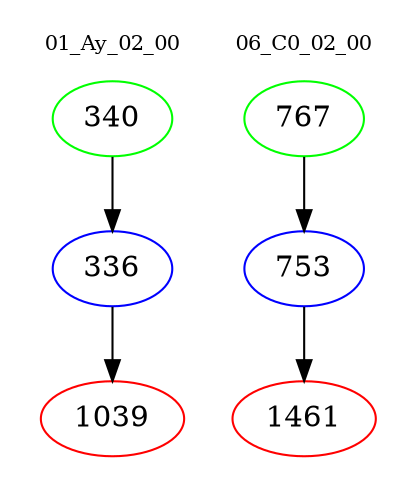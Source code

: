 digraph{
subgraph cluster_0 {
color = white
label = "01_Ay_02_00";
fontsize=10;
T0_340 [label="340", color="green"]
T0_340 -> T0_336 [color="black"]
T0_336 [label="336", color="blue"]
T0_336 -> T0_1039 [color="black"]
T0_1039 [label="1039", color="red"]
}
subgraph cluster_1 {
color = white
label = "06_C0_02_00";
fontsize=10;
T1_767 [label="767", color="green"]
T1_767 -> T1_753 [color="black"]
T1_753 [label="753", color="blue"]
T1_753 -> T1_1461 [color="black"]
T1_1461 [label="1461", color="red"]
}
}
